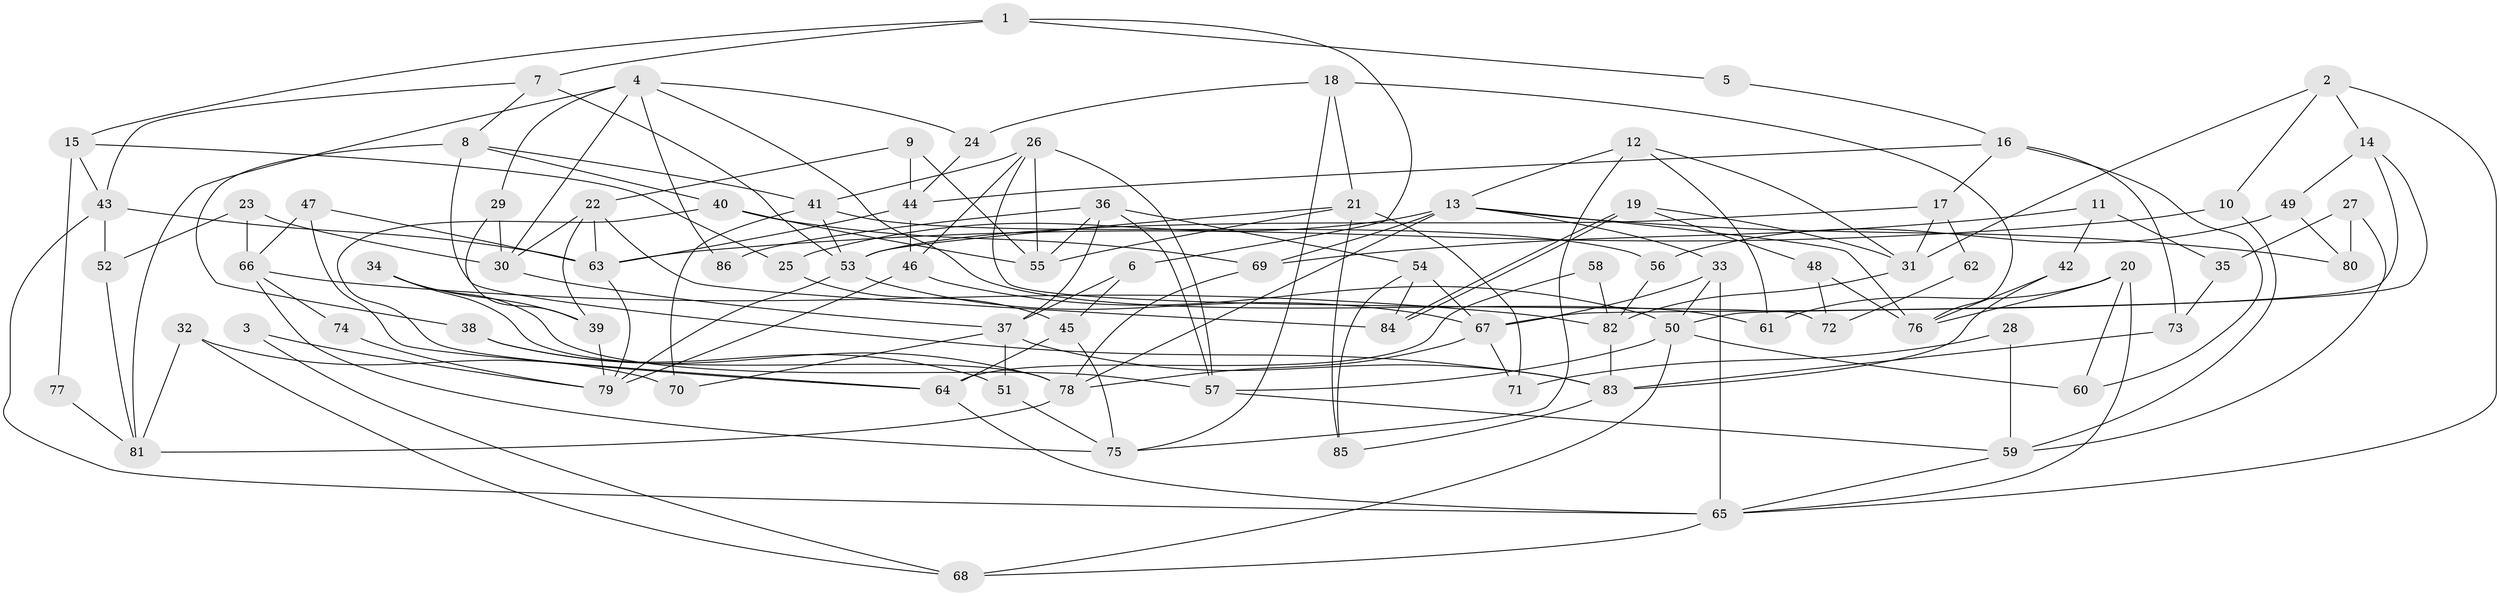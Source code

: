 // coarse degree distribution, {4: 0.14285714285714285, 8: 0.10714285714285714, 7: 0.17857142857142858, 5: 0.2857142857142857, 12: 0.03571428571428571, 9: 0.03571428571428571, 11: 0.10714285714285714, 3: 0.03571428571428571, 6: 0.03571428571428571, 2: 0.03571428571428571}
// Generated by graph-tools (version 1.1) at 2025/51/03/04/25 22:51:05]
// undirected, 86 vertices, 172 edges
graph export_dot {
  node [color=gray90,style=filled];
  1;
  2;
  3;
  4;
  5;
  6;
  7;
  8;
  9;
  10;
  11;
  12;
  13;
  14;
  15;
  16;
  17;
  18;
  19;
  20;
  21;
  22;
  23;
  24;
  25;
  26;
  27;
  28;
  29;
  30;
  31;
  32;
  33;
  34;
  35;
  36;
  37;
  38;
  39;
  40;
  41;
  42;
  43;
  44;
  45;
  46;
  47;
  48;
  49;
  50;
  51;
  52;
  53;
  54;
  55;
  56;
  57;
  58;
  59;
  60;
  61;
  62;
  63;
  64;
  65;
  66;
  67;
  68;
  69;
  70;
  71;
  72;
  73;
  74;
  75;
  76;
  77;
  78;
  79;
  80;
  81;
  82;
  83;
  84;
  85;
  86;
  1 -- 7;
  1 -- 6;
  1 -- 5;
  1 -- 15;
  2 -- 31;
  2 -- 14;
  2 -- 10;
  2 -- 65;
  3 -- 68;
  3 -- 79;
  4 -- 30;
  4 -- 81;
  4 -- 24;
  4 -- 29;
  4 -- 61;
  4 -- 86;
  5 -- 16;
  6 -- 37;
  6 -- 45;
  7 -- 8;
  7 -- 53;
  7 -- 43;
  8 -- 40;
  8 -- 83;
  8 -- 38;
  8 -- 41;
  9 -- 55;
  9 -- 44;
  9 -- 22;
  10 -- 63;
  10 -- 59;
  11 -- 42;
  11 -- 69;
  11 -- 35;
  12 -- 13;
  12 -- 75;
  12 -- 31;
  12 -- 61;
  13 -- 76;
  13 -- 33;
  13 -- 25;
  13 -- 69;
  13 -- 78;
  13 -- 80;
  14 -- 50;
  14 -- 49;
  14 -- 67;
  15 -- 43;
  15 -- 25;
  15 -- 77;
  16 -- 44;
  16 -- 60;
  16 -- 17;
  16 -- 73;
  17 -- 53;
  17 -- 31;
  17 -- 62;
  18 -- 24;
  18 -- 21;
  18 -- 75;
  18 -- 76;
  19 -- 31;
  19 -- 84;
  19 -- 84;
  19 -- 48;
  20 -- 61;
  20 -- 65;
  20 -- 60;
  20 -- 76;
  21 -- 53;
  21 -- 55;
  21 -- 71;
  21 -- 85;
  22 -- 30;
  22 -- 39;
  22 -- 63;
  22 -- 84;
  23 -- 66;
  23 -- 30;
  23 -- 52;
  24 -- 44;
  25 -- 45;
  26 -- 41;
  26 -- 57;
  26 -- 46;
  26 -- 55;
  26 -- 72;
  27 -- 35;
  27 -- 59;
  27 -- 80;
  28 -- 71;
  28 -- 59;
  29 -- 39;
  29 -- 30;
  30 -- 37;
  31 -- 82;
  32 -- 70;
  32 -- 81;
  32 -- 68;
  33 -- 65;
  33 -- 50;
  33 -- 67;
  34 -- 78;
  34 -- 57;
  34 -- 39;
  35 -- 73;
  36 -- 55;
  36 -- 54;
  36 -- 37;
  36 -- 57;
  36 -- 86;
  37 -- 83;
  37 -- 51;
  37 -- 70;
  38 -- 78;
  38 -- 51;
  39 -- 79;
  40 -- 69;
  40 -- 64;
  40 -- 55;
  41 -- 53;
  41 -- 56;
  41 -- 70;
  42 -- 83;
  42 -- 76;
  43 -- 65;
  43 -- 52;
  43 -- 63;
  44 -- 46;
  44 -- 63;
  45 -- 75;
  45 -- 64;
  46 -- 79;
  46 -- 50;
  47 -- 64;
  47 -- 63;
  47 -- 66;
  48 -- 76;
  48 -- 72;
  49 -- 80;
  49 -- 56;
  50 -- 57;
  50 -- 60;
  50 -- 68;
  51 -- 75;
  52 -- 81;
  53 -- 79;
  53 -- 67;
  54 -- 67;
  54 -- 84;
  54 -- 85;
  56 -- 82;
  57 -- 59;
  58 -- 64;
  58 -- 82;
  59 -- 65;
  62 -- 72;
  63 -- 79;
  64 -- 65;
  65 -- 68;
  66 -- 75;
  66 -- 74;
  66 -- 82;
  67 -- 71;
  67 -- 78;
  69 -- 78;
  73 -- 83;
  74 -- 79;
  77 -- 81;
  78 -- 81;
  82 -- 83;
  83 -- 85;
}
